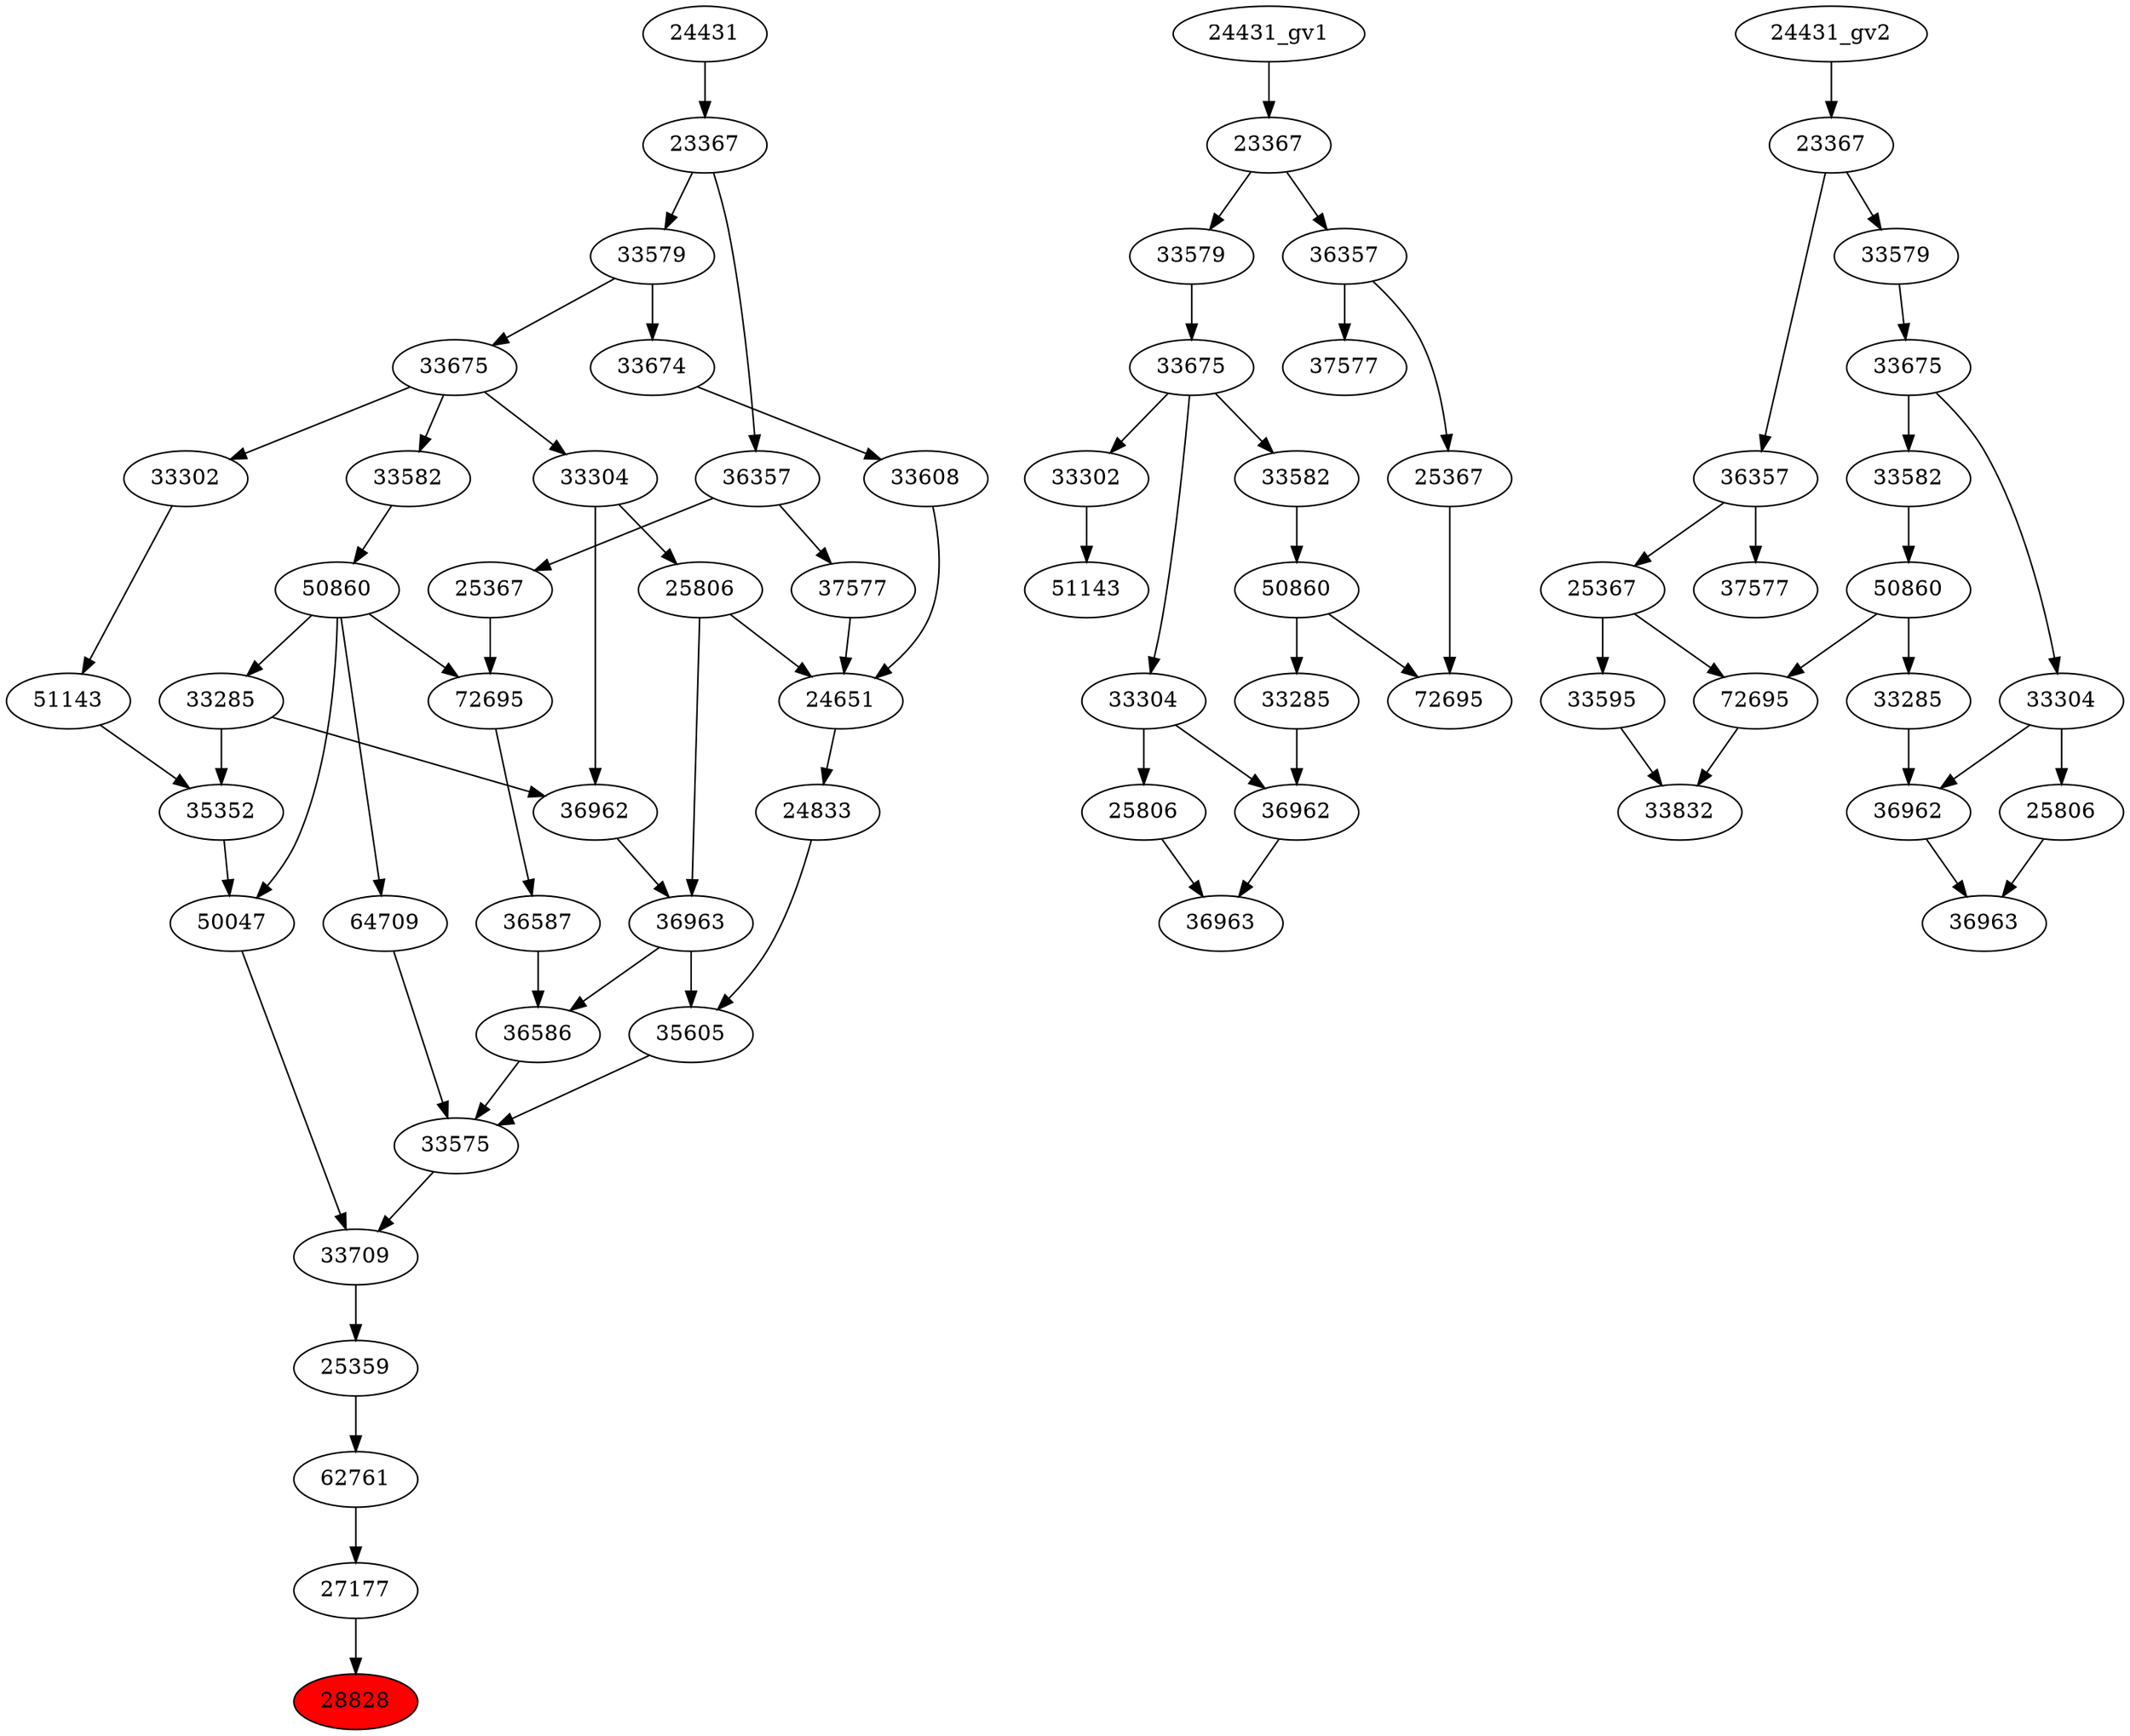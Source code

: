 strict digraph root {
	node [label="\N"];
	{
		node [fillcolor="",
			label="\N",
			style=""
		];
		28828		 [fillcolor=red,
			label=28828,
			style=filled];
		27177		 [label=27177];
		27177 -> 28828;
		62761		 [label=62761];
		62761 -> 27177;
		25359		 [label=25359];
		25359 -> 62761;
		33709		 [label=33709];
		33709 -> 25359;
		50047		 [label=50047];
		50047 -> 33709;
		33575		 [label=33575];
		33575 -> 33709;
		35352		 [label=35352];
		35352 -> 50047;
		50860		 [label=50860];
		50860 -> 50047;
		64709		 [label=64709];
		50860 -> 64709;
		33285		 [label=33285];
		50860 -> 33285;
		72695		 [label=72695];
		50860 -> 72695;
		36586		 [label=36586];
		36586 -> 33575;
		35605		 [label=35605];
		35605 -> 33575;
		64709 -> 33575;
		33285 -> 35352;
		36962		 [label=36962];
		33285 -> 36962;
		51143		 [label=51143];
		51143 -> 35352;
		33582		 [label=33582];
		33582 -> 50860;
		36587		 [label=36587];
		36587 -> 36586;
		36963		 [label=36963];
		36963 -> 36586;
		36963 -> 35605;
		24833		 [label=24833];
		24833 -> 35605;
		33302		 [label=33302];
		33302 -> 51143;
		33675		 [label=33675];
		33675 -> 33582;
		33675 -> 33302;
		33304		 [label=33304];
		33675 -> 33304;
		72695 -> 36587;
		36962 -> 36963;
		25806		 [label=25806];
		25806 -> 36963;
		24651		 [label=24651];
		25806 -> 24651;
		24651 -> 24833;
		33579		 [label=33579];
		33579 -> 33675;
		33674		 [label=33674];
		33579 -> 33674;
		25367		 [label=25367];
		25367 -> 72695;
		33304 -> 36962;
		33304 -> 25806;
		33608		 [label=33608];
		33608 -> 24651;
		37577		 [label=37577];
		37577 -> 24651;
		23367		 [label=23367];
		23367 -> 33579;
		36357		 [label=36357];
		23367 -> 36357;
		36357 -> 25367;
		36357 -> 37577;
		33674 -> 33608;
		24431		 [label=24431];
		24431 -> 23367;
	}
	{
		node [label="\N"];
		"50860_gv1"		 [label=50860];
		"33285_gv1"		 [label=33285];
		"50860_gv1" -> "33285_gv1";
		"72695_gv1"		 [label=72695];
		"50860_gv1" -> "72695_gv1";
		"33582_gv1"		 [label=33582];
		"33582_gv1" -> "50860_gv1";
		"36962_gv1"		 [label=36962];
		"33285_gv1" -> "36962_gv1";
		"51143_gv1"		 [label=51143];
		"33302_gv1"		 [label=33302];
		"33302_gv1" -> "51143_gv1";
		"33675_gv1"		 [label=33675];
		"33675_gv1" -> "33582_gv1";
		"33675_gv1" -> "33302_gv1";
		"33304_gv1"		 [label=33304];
		"33675_gv1" -> "33304_gv1";
		"36963_gv1"		 [label=36963];
		"36962_gv1" -> "36963_gv1";
		"25806_gv1"		 [label=25806];
		"25806_gv1" -> "36963_gv1";
		"33579_gv1"		 [label=33579];
		"33579_gv1" -> "33675_gv1";
		"25367_gv1"		 [label=25367];
		"25367_gv1" -> "72695_gv1";
		"33304_gv1" -> "36962_gv1";
		"33304_gv1" -> "25806_gv1";
		"23367_gv1"		 [label=23367];
		"23367_gv1" -> "33579_gv1";
		"36357_gv1"		 [label=36357];
		"23367_gv1" -> "36357_gv1";
		"36357_gv1" -> "25367_gv1";
		"37577_gv1"		 [label=37577];
		"36357_gv1" -> "37577_gv1";
		"24431_gv1" -> "23367_gv1";
	}
	{
		node [label="\N"];
		33832		 [label=33832];
		"72695_gv2"		 [label=72695];
		"72695_gv2" -> 33832;
		33595		 [label=33595];
		33595 -> 33832;
		"50860_gv2"		 [label=50860];
		"50860_gv2" -> "72695_gv2";
		"33285_gv2"		 [label=33285];
		"50860_gv2" -> "33285_gv2";
		"33582_gv2"		 [label=33582];
		"33582_gv2" -> "50860_gv2";
		"36963_gv2"		 [label=36963];
		"36962_gv2"		 [label=36962];
		"36962_gv2" -> "36963_gv2";
		"25806_gv2"		 [label=25806];
		"25806_gv2" -> "36963_gv2";
		"25367_gv2"		 [label=25367];
		"25367_gv2" -> "72695_gv2";
		"25367_gv2" -> 33595;
		"33675_gv2"		 [label=33675];
		"33675_gv2" -> "33582_gv2";
		"33304_gv2"		 [label=33304];
		"33675_gv2" -> "33304_gv2";
		"33285_gv2" -> "36962_gv2";
		"33304_gv2" -> "36962_gv2";
		"33304_gv2" -> "25806_gv2";
		"36357_gv2"		 [label=36357];
		"36357_gv2" -> "25367_gv2";
		"37577_gv2"		 [label=37577];
		"36357_gv2" -> "37577_gv2";
		"33579_gv2"		 [label=33579];
		"33579_gv2" -> "33675_gv2";
		"23367_gv2"		 [label=23367];
		"23367_gv2" -> "36357_gv2";
		"23367_gv2" -> "33579_gv2";
		"24431_gv2" -> "23367_gv2";
	}
}

